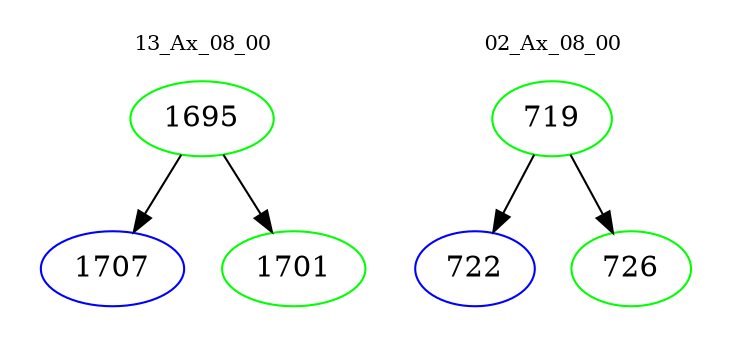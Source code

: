 digraph{
subgraph cluster_0 {
color = white
label = "13_Ax_08_00";
fontsize=10;
T0_1695 [label="1695", color="green"]
T0_1695 -> T0_1707 [color="black"]
T0_1707 [label="1707", color="blue"]
T0_1695 -> T0_1701 [color="black"]
T0_1701 [label="1701", color="green"]
}
subgraph cluster_1 {
color = white
label = "02_Ax_08_00";
fontsize=10;
T1_719 [label="719", color="green"]
T1_719 -> T1_722 [color="black"]
T1_722 [label="722", color="blue"]
T1_719 -> T1_726 [color="black"]
T1_726 [label="726", color="green"]
}
}
